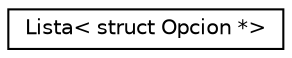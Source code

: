digraph "Representación gráfica de la clase"
{
  edge [fontname="Helvetica",fontsize="10",labelfontname="Helvetica",labelfontsize="10"];
  node [fontname="Helvetica",fontsize="10",shape=record];
  rankdir="LR";
  Node0 [label="Lista\< struct Opcion *\>",height=0.2,width=0.4,color="black", fillcolor="white", style="filled",URL="$classLista.html"];
}
